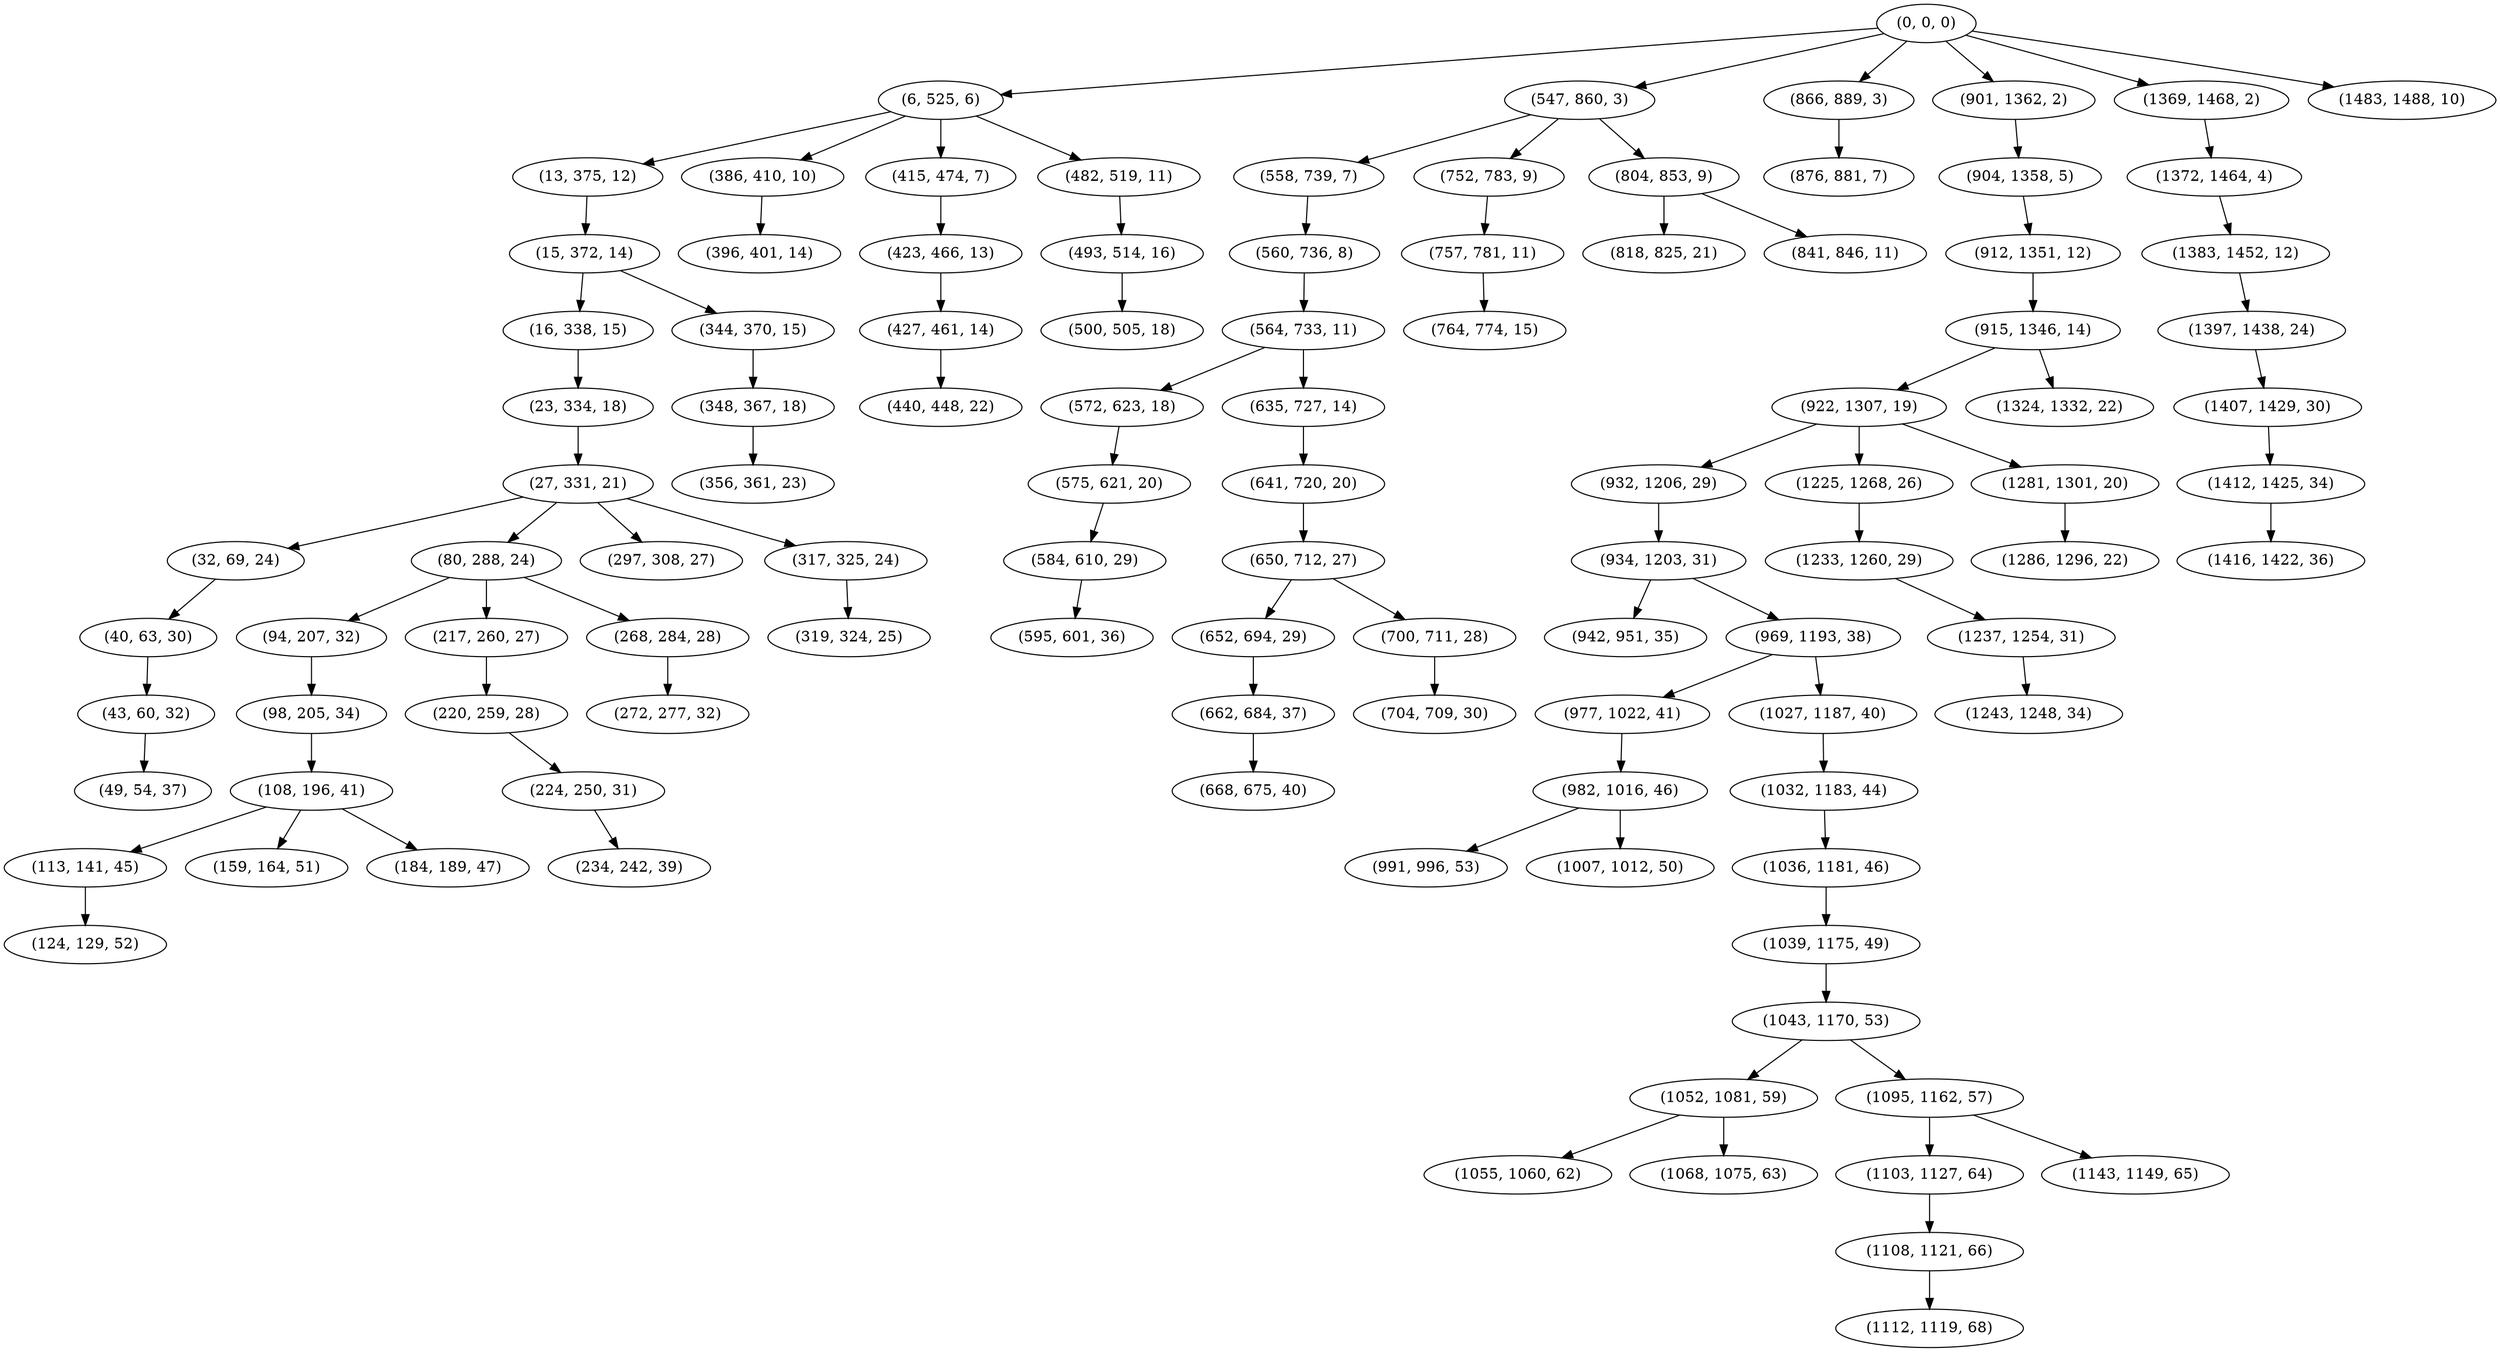 digraph tree {
    "(0, 0, 0)";
    "(6, 525, 6)";
    "(13, 375, 12)";
    "(15, 372, 14)";
    "(16, 338, 15)";
    "(23, 334, 18)";
    "(27, 331, 21)";
    "(32, 69, 24)";
    "(40, 63, 30)";
    "(43, 60, 32)";
    "(49, 54, 37)";
    "(80, 288, 24)";
    "(94, 207, 32)";
    "(98, 205, 34)";
    "(108, 196, 41)";
    "(113, 141, 45)";
    "(124, 129, 52)";
    "(159, 164, 51)";
    "(184, 189, 47)";
    "(217, 260, 27)";
    "(220, 259, 28)";
    "(224, 250, 31)";
    "(234, 242, 39)";
    "(268, 284, 28)";
    "(272, 277, 32)";
    "(297, 308, 27)";
    "(317, 325, 24)";
    "(319, 324, 25)";
    "(344, 370, 15)";
    "(348, 367, 18)";
    "(356, 361, 23)";
    "(386, 410, 10)";
    "(396, 401, 14)";
    "(415, 474, 7)";
    "(423, 466, 13)";
    "(427, 461, 14)";
    "(440, 448, 22)";
    "(482, 519, 11)";
    "(493, 514, 16)";
    "(500, 505, 18)";
    "(547, 860, 3)";
    "(558, 739, 7)";
    "(560, 736, 8)";
    "(564, 733, 11)";
    "(572, 623, 18)";
    "(575, 621, 20)";
    "(584, 610, 29)";
    "(595, 601, 36)";
    "(635, 727, 14)";
    "(641, 720, 20)";
    "(650, 712, 27)";
    "(652, 694, 29)";
    "(662, 684, 37)";
    "(668, 675, 40)";
    "(700, 711, 28)";
    "(704, 709, 30)";
    "(752, 783, 9)";
    "(757, 781, 11)";
    "(764, 774, 15)";
    "(804, 853, 9)";
    "(818, 825, 21)";
    "(841, 846, 11)";
    "(866, 889, 3)";
    "(876, 881, 7)";
    "(901, 1362, 2)";
    "(904, 1358, 5)";
    "(912, 1351, 12)";
    "(915, 1346, 14)";
    "(922, 1307, 19)";
    "(932, 1206, 29)";
    "(934, 1203, 31)";
    "(942, 951, 35)";
    "(969, 1193, 38)";
    "(977, 1022, 41)";
    "(982, 1016, 46)";
    "(991, 996, 53)";
    "(1007, 1012, 50)";
    "(1027, 1187, 40)";
    "(1032, 1183, 44)";
    "(1036, 1181, 46)";
    "(1039, 1175, 49)";
    "(1043, 1170, 53)";
    "(1052, 1081, 59)";
    "(1055, 1060, 62)";
    "(1068, 1075, 63)";
    "(1095, 1162, 57)";
    "(1103, 1127, 64)";
    "(1108, 1121, 66)";
    "(1112, 1119, 68)";
    "(1143, 1149, 65)";
    "(1225, 1268, 26)";
    "(1233, 1260, 29)";
    "(1237, 1254, 31)";
    "(1243, 1248, 34)";
    "(1281, 1301, 20)";
    "(1286, 1296, 22)";
    "(1324, 1332, 22)";
    "(1369, 1468, 2)";
    "(1372, 1464, 4)";
    "(1383, 1452, 12)";
    "(1397, 1438, 24)";
    "(1407, 1429, 30)";
    "(1412, 1425, 34)";
    "(1416, 1422, 36)";
    "(1483, 1488, 10)";
    "(0, 0, 0)" -> "(6, 525, 6)";
    "(0, 0, 0)" -> "(547, 860, 3)";
    "(0, 0, 0)" -> "(866, 889, 3)";
    "(0, 0, 0)" -> "(901, 1362, 2)";
    "(0, 0, 0)" -> "(1369, 1468, 2)";
    "(0, 0, 0)" -> "(1483, 1488, 10)";
    "(6, 525, 6)" -> "(13, 375, 12)";
    "(6, 525, 6)" -> "(386, 410, 10)";
    "(6, 525, 6)" -> "(415, 474, 7)";
    "(6, 525, 6)" -> "(482, 519, 11)";
    "(13, 375, 12)" -> "(15, 372, 14)";
    "(15, 372, 14)" -> "(16, 338, 15)";
    "(15, 372, 14)" -> "(344, 370, 15)";
    "(16, 338, 15)" -> "(23, 334, 18)";
    "(23, 334, 18)" -> "(27, 331, 21)";
    "(27, 331, 21)" -> "(32, 69, 24)";
    "(27, 331, 21)" -> "(80, 288, 24)";
    "(27, 331, 21)" -> "(297, 308, 27)";
    "(27, 331, 21)" -> "(317, 325, 24)";
    "(32, 69, 24)" -> "(40, 63, 30)";
    "(40, 63, 30)" -> "(43, 60, 32)";
    "(43, 60, 32)" -> "(49, 54, 37)";
    "(80, 288, 24)" -> "(94, 207, 32)";
    "(80, 288, 24)" -> "(217, 260, 27)";
    "(80, 288, 24)" -> "(268, 284, 28)";
    "(94, 207, 32)" -> "(98, 205, 34)";
    "(98, 205, 34)" -> "(108, 196, 41)";
    "(108, 196, 41)" -> "(113, 141, 45)";
    "(108, 196, 41)" -> "(159, 164, 51)";
    "(108, 196, 41)" -> "(184, 189, 47)";
    "(113, 141, 45)" -> "(124, 129, 52)";
    "(217, 260, 27)" -> "(220, 259, 28)";
    "(220, 259, 28)" -> "(224, 250, 31)";
    "(224, 250, 31)" -> "(234, 242, 39)";
    "(268, 284, 28)" -> "(272, 277, 32)";
    "(317, 325, 24)" -> "(319, 324, 25)";
    "(344, 370, 15)" -> "(348, 367, 18)";
    "(348, 367, 18)" -> "(356, 361, 23)";
    "(386, 410, 10)" -> "(396, 401, 14)";
    "(415, 474, 7)" -> "(423, 466, 13)";
    "(423, 466, 13)" -> "(427, 461, 14)";
    "(427, 461, 14)" -> "(440, 448, 22)";
    "(482, 519, 11)" -> "(493, 514, 16)";
    "(493, 514, 16)" -> "(500, 505, 18)";
    "(547, 860, 3)" -> "(558, 739, 7)";
    "(547, 860, 3)" -> "(752, 783, 9)";
    "(547, 860, 3)" -> "(804, 853, 9)";
    "(558, 739, 7)" -> "(560, 736, 8)";
    "(560, 736, 8)" -> "(564, 733, 11)";
    "(564, 733, 11)" -> "(572, 623, 18)";
    "(564, 733, 11)" -> "(635, 727, 14)";
    "(572, 623, 18)" -> "(575, 621, 20)";
    "(575, 621, 20)" -> "(584, 610, 29)";
    "(584, 610, 29)" -> "(595, 601, 36)";
    "(635, 727, 14)" -> "(641, 720, 20)";
    "(641, 720, 20)" -> "(650, 712, 27)";
    "(650, 712, 27)" -> "(652, 694, 29)";
    "(650, 712, 27)" -> "(700, 711, 28)";
    "(652, 694, 29)" -> "(662, 684, 37)";
    "(662, 684, 37)" -> "(668, 675, 40)";
    "(700, 711, 28)" -> "(704, 709, 30)";
    "(752, 783, 9)" -> "(757, 781, 11)";
    "(757, 781, 11)" -> "(764, 774, 15)";
    "(804, 853, 9)" -> "(818, 825, 21)";
    "(804, 853, 9)" -> "(841, 846, 11)";
    "(866, 889, 3)" -> "(876, 881, 7)";
    "(901, 1362, 2)" -> "(904, 1358, 5)";
    "(904, 1358, 5)" -> "(912, 1351, 12)";
    "(912, 1351, 12)" -> "(915, 1346, 14)";
    "(915, 1346, 14)" -> "(922, 1307, 19)";
    "(915, 1346, 14)" -> "(1324, 1332, 22)";
    "(922, 1307, 19)" -> "(932, 1206, 29)";
    "(922, 1307, 19)" -> "(1225, 1268, 26)";
    "(922, 1307, 19)" -> "(1281, 1301, 20)";
    "(932, 1206, 29)" -> "(934, 1203, 31)";
    "(934, 1203, 31)" -> "(942, 951, 35)";
    "(934, 1203, 31)" -> "(969, 1193, 38)";
    "(969, 1193, 38)" -> "(977, 1022, 41)";
    "(969, 1193, 38)" -> "(1027, 1187, 40)";
    "(977, 1022, 41)" -> "(982, 1016, 46)";
    "(982, 1016, 46)" -> "(991, 996, 53)";
    "(982, 1016, 46)" -> "(1007, 1012, 50)";
    "(1027, 1187, 40)" -> "(1032, 1183, 44)";
    "(1032, 1183, 44)" -> "(1036, 1181, 46)";
    "(1036, 1181, 46)" -> "(1039, 1175, 49)";
    "(1039, 1175, 49)" -> "(1043, 1170, 53)";
    "(1043, 1170, 53)" -> "(1052, 1081, 59)";
    "(1043, 1170, 53)" -> "(1095, 1162, 57)";
    "(1052, 1081, 59)" -> "(1055, 1060, 62)";
    "(1052, 1081, 59)" -> "(1068, 1075, 63)";
    "(1095, 1162, 57)" -> "(1103, 1127, 64)";
    "(1095, 1162, 57)" -> "(1143, 1149, 65)";
    "(1103, 1127, 64)" -> "(1108, 1121, 66)";
    "(1108, 1121, 66)" -> "(1112, 1119, 68)";
    "(1225, 1268, 26)" -> "(1233, 1260, 29)";
    "(1233, 1260, 29)" -> "(1237, 1254, 31)";
    "(1237, 1254, 31)" -> "(1243, 1248, 34)";
    "(1281, 1301, 20)" -> "(1286, 1296, 22)";
    "(1369, 1468, 2)" -> "(1372, 1464, 4)";
    "(1372, 1464, 4)" -> "(1383, 1452, 12)";
    "(1383, 1452, 12)" -> "(1397, 1438, 24)";
    "(1397, 1438, 24)" -> "(1407, 1429, 30)";
    "(1407, 1429, 30)" -> "(1412, 1425, 34)";
    "(1412, 1425, 34)" -> "(1416, 1422, 36)";
}
